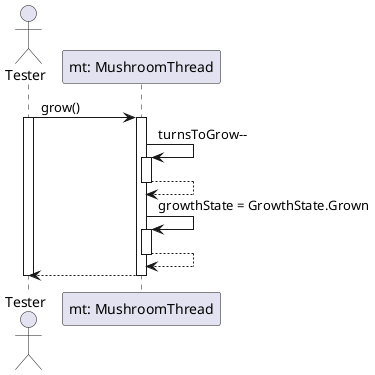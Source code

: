 @startuml Mushroom thread Evolve

actor "Tester" as tester
participant "mt: MushroomThread" as mt

tester -> mt: grow() 
activate tester
activate mt

mt -> mt: turnsToGrow--
activate mt
mt --> mt
deactivate mt

mt -> mt: growthState = GrowthState.Grown
activate mt
mt --> mt
deactivate mt

mt --> tester
deactivate mt
deactivate tester

@enduml